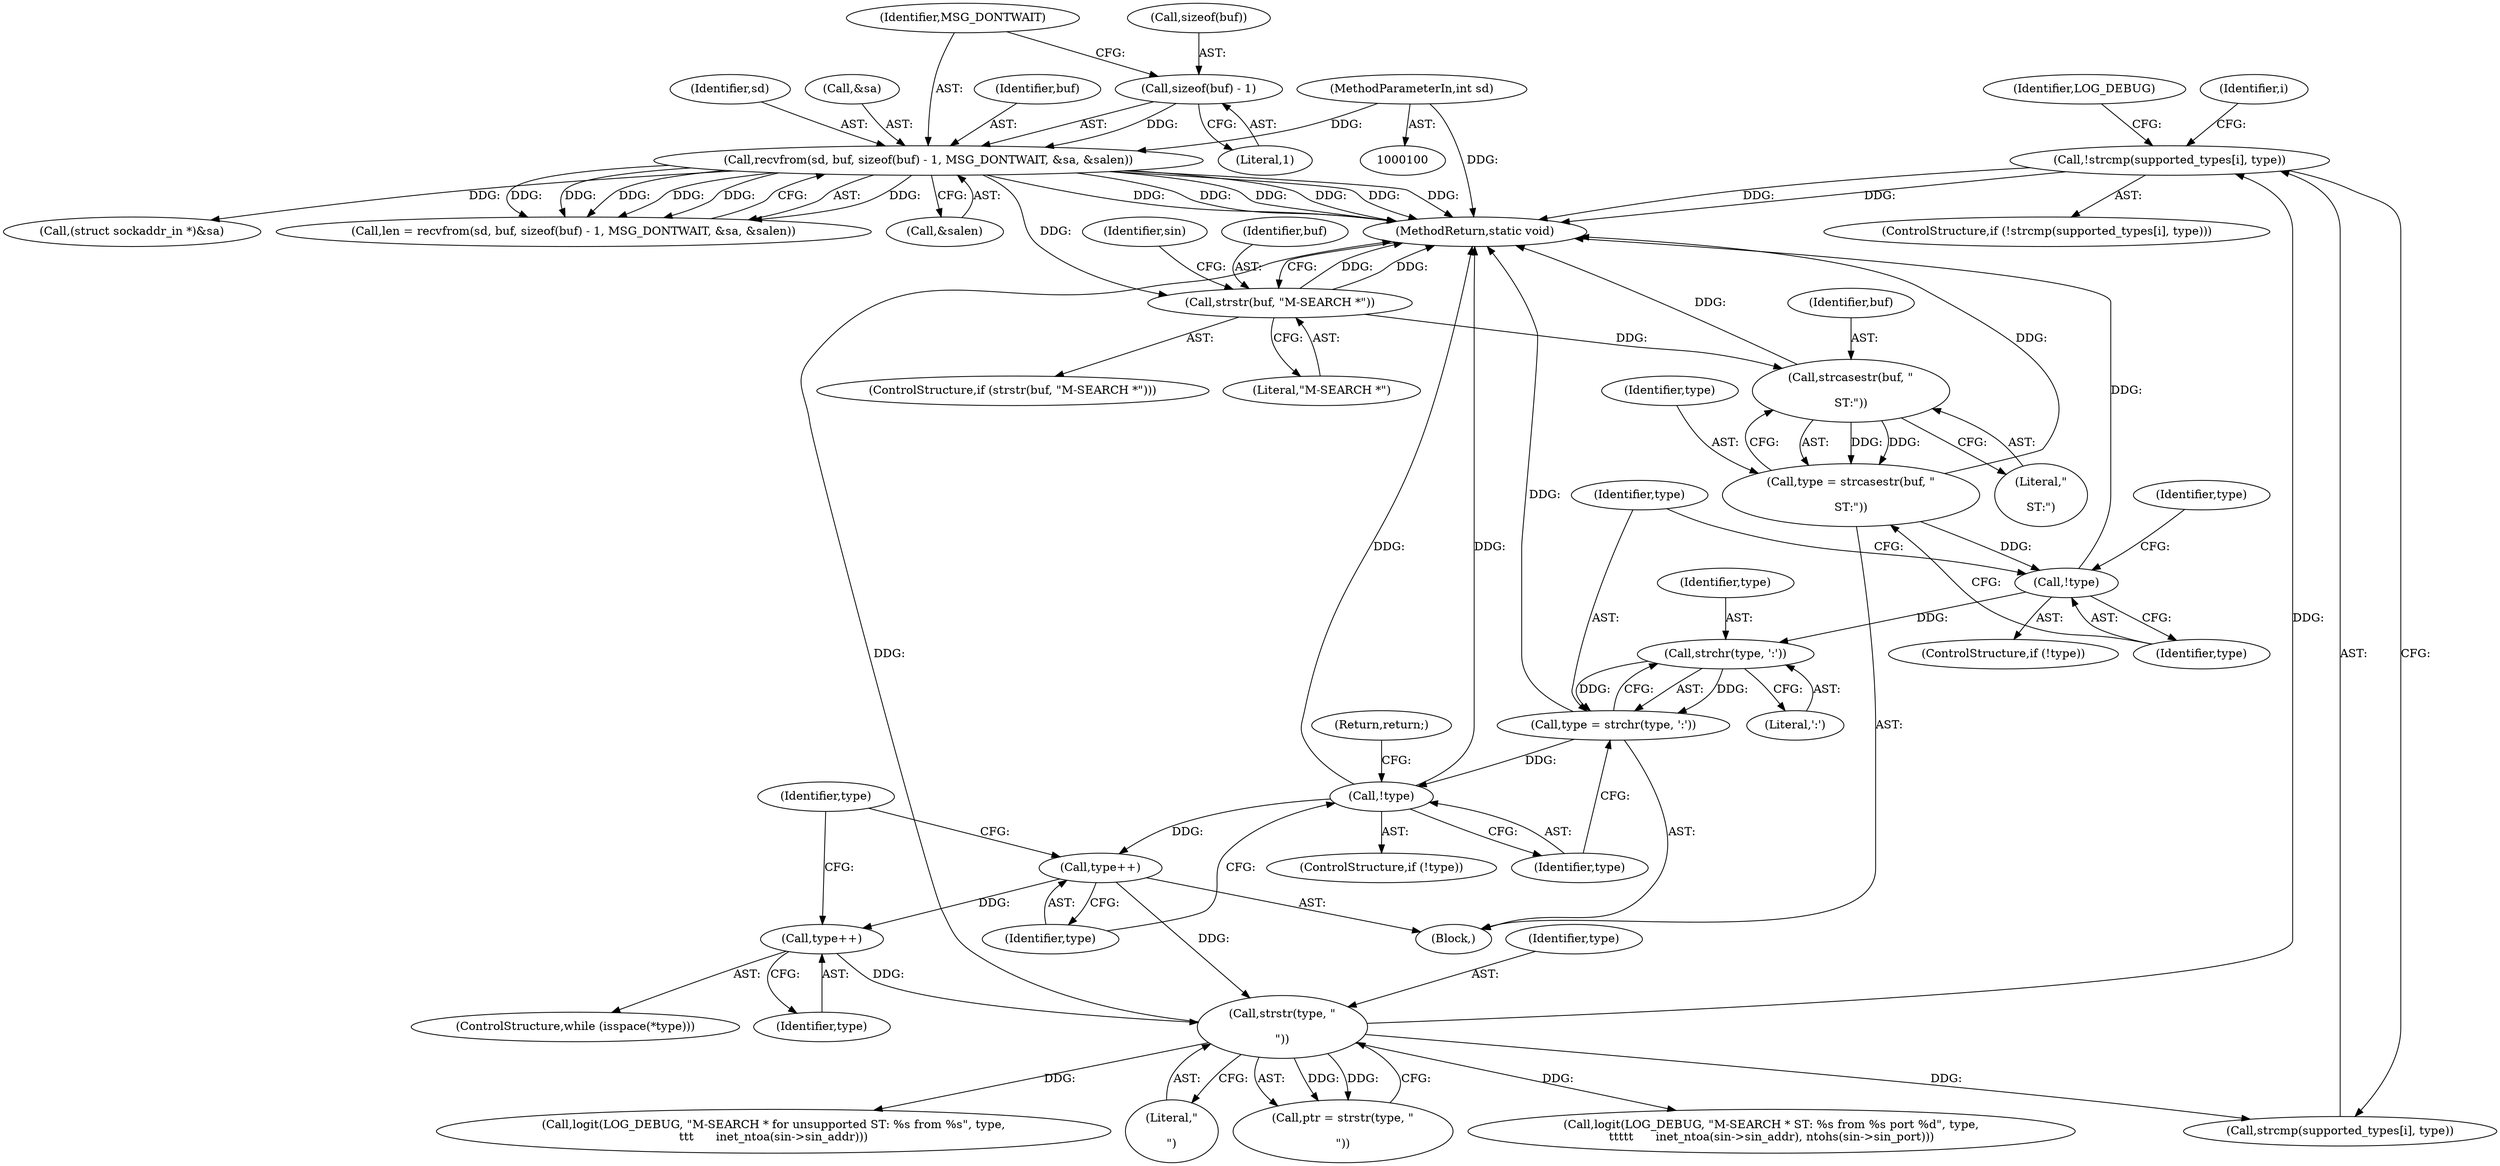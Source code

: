 digraph "0_ssdp-responder_ce04b1f29a137198182f60bbb628d5ceb8171765@API" {
"1000237" [label="(Call,!strcmp(supported_types[i], type))"];
"1000215" [label="(Call,strstr(type, \"\r\n\"))"];
"1000205" [label="(Call,type++)"];
"1000202" [label="(Call,!type)"];
"1000196" [label="(Call,type = strchr(type, ':'))"];
"1000198" [label="(Call,strchr(type, ':'))"];
"1000184" [label="(Call,!type)"];
"1000178" [label="(Call,type = strcasestr(buf, \"\r\nST:\"))"];
"1000180" [label="(Call,strcasestr(buf, \"\r\nST:\"))"];
"1000139" [label="(Call,strstr(buf, \"M-SEARCH *\"))"];
"1000114" [label="(Call,recvfrom(sd, buf, sizeof(buf) - 1, MSG_DONTWAIT, &sa, &salen))"];
"1000101" [label="(MethodParameterIn,int sd)"];
"1000117" [label="(Call,sizeof(buf) - 1)"];
"1000211" [label="(Call,type++)"];
"1000204" [label="(Return,return;)"];
"1000116" [label="(Identifier,buf)"];
"1000124" [label="(Call,&salen)"];
"1000114" [label="(Call,recvfrom(sd, buf, sizeof(buf) - 1, MSG_DONTWAIT, &sa, &salen))"];
"1000150" [label="(Call,(struct sockaddr_in *)&sa)"];
"1000141" [label="(Literal,\"M-SEARCH *\")"];
"1000200" [label="(Literal,':')"];
"1000184" [label="(Call,!type)"];
"1000210" [label="(Identifier,type)"];
"1000118" [label="(Call,sizeof(buf))"];
"1000203" [label="(Identifier,type)"];
"1000115" [label="(Identifier,sd)"];
"1000212" [label="(Identifier,type)"];
"1000182" [label="(Literal,\"\r\nST:\")"];
"1000198" [label="(Call,strchr(type, ':'))"];
"1000142" [label="(Block,)"];
"1000140" [label="(Identifier,buf)"];
"1000120" [label="(Literal,1)"];
"1000211" [label="(Call,type++)"];
"1000217" [label="(Literal,\"\r\n\")"];
"1000234" [label="(Identifier,i)"];
"1000138" [label="(ControlStructure,if (strstr(buf, \"M-SEARCH *\")))"];
"1000183" [label="(ControlStructure,if (!type))"];
"1000197" [label="(Identifier,type)"];
"1000178" [label="(Call,type = strcasestr(buf, \"\r\nST:\"))"];
"1000205" [label="(Call,type++)"];
"1000236" [label="(ControlStructure,if (!strcmp(supported_types[i], type)))"];
"1000201" [label="(ControlStructure,if (!type))"];
"1000117" [label="(Call,sizeof(buf) - 1)"];
"1000244" [label="(Call,logit(LOG_DEBUG, \"M-SEARCH * ST: %s from %s port %d\", type,\n\t\t\t\t\t      inet_ntoa(sin->sin_addr), ntohs(sin->sin_port)))"];
"1000213" [label="(Call,ptr = strstr(type, \"\r\n\"))"];
"1000121" [label="(Identifier,MSG_DONTWAIT)"];
"1000112" [label="(Call,len = recvfrom(sd, buf, sizeof(buf) - 1, MSG_DONTWAIT, &sa, &salen))"];
"1000101" [label="(MethodParameterIn,int sd)"];
"1000139" [label="(Call,strstr(buf, \"M-SEARCH *\"))"];
"1000245" [label="(Identifier,LOG_DEBUG)"];
"1000215" [label="(Call,strstr(type, \"\r\n\"))"];
"1000237" [label="(Call,!strcmp(supported_types[i], type))"];
"1000206" [label="(Identifier,type)"];
"1000196" [label="(Call,type = strchr(type, ':'))"];
"1000180" [label="(Call,strcasestr(buf, \"\r\nST:\"))"];
"1000149" [label="(Identifier,sin)"];
"1000238" [label="(Call,strcmp(supported_types[i], type))"];
"1000122" [label="(Call,&sa)"];
"1000188" [label="(Identifier,type)"];
"1000216" [label="(Identifier,type)"];
"1000179" [label="(Identifier,type)"];
"1000202" [label="(Call,!type)"];
"1000181" [label="(Identifier,buf)"];
"1000270" [label="(MethodReturn,static void)"];
"1000185" [label="(Identifier,type)"];
"1000199" [label="(Identifier,type)"];
"1000207" [label="(ControlStructure,while (isspace(*type)))"];
"1000262" [label="(Call,logit(LOG_DEBUG, \"M-SEARCH * for unsupported ST: %s from %s\", type,\n\t\t\t      inet_ntoa(sin->sin_addr)))"];
"1000237" -> "1000236"  [label="AST: "];
"1000237" -> "1000238"  [label="CFG: "];
"1000238" -> "1000237"  [label="AST: "];
"1000245" -> "1000237"  [label="CFG: "];
"1000234" -> "1000237"  [label="CFG: "];
"1000237" -> "1000270"  [label="DDG: "];
"1000237" -> "1000270"  [label="DDG: "];
"1000215" -> "1000237"  [label="DDG: "];
"1000215" -> "1000213"  [label="AST: "];
"1000215" -> "1000217"  [label="CFG: "];
"1000216" -> "1000215"  [label="AST: "];
"1000217" -> "1000215"  [label="AST: "];
"1000213" -> "1000215"  [label="CFG: "];
"1000215" -> "1000270"  [label="DDG: "];
"1000215" -> "1000213"  [label="DDG: "];
"1000215" -> "1000213"  [label="DDG: "];
"1000205" -> "1000215"  [label="DDG: "];
"1000211" -> "1000215"  [label="DDG: "];
"1000215" -> "1000238"  [label="DDG: "];
"1000215" -> "1000244"  [label="DDG: "];
"1000215" -> "1000262"  [label="DDG: "];
"1000205" -> "1000142"  [label="AST: "];
"1000205" -> "1000206"  [label="CFG: "];
"1000206" -> "1000205"  [label="AST: "];
"1000210" -> "1000205"  [label="CFG: "];
"1000202" -> "1000205"  [label="DDG: "];
"1000205" -> "1000211"  [label="DDG: "];
"1000202" -> "1000201"  [label="AST: "];
"1000202" -> "1000203"  [label="CFG: "];
"1000203" -> "1000202"  [label="AST: "];
"1000204" -> "1000202"  [label="CFG: "];
"1000206" -> "1000202"  [label="CFG: "];
"1000202" -> "1000270"  [label="DDG: "];
"1000202" -> "1000270"  [label="DDG: "];
"1000196" -> "1000202"  [label="DDG: "];
"1000196" -> "1000142"  [label="AST: "];
"1000196" -> "1000198"  [label="CFG: "];
"1000197" -> "1000196"  [label="AST: "];
"1000198" -> "1000196"  [label="AST: "];
"1000203" -> "1000196"  [label="CFG: "];
"1000196" -> "1000270"  [label="DDG: "];
"1000198" -> "1000196"  [label="DDG: "];
"1000198" -> "1000196"  [label="DDG: "];
"1000198" -> "1000200"  [label="CFG: "];
"1000199" -> "1000198"  [label="AST: "];
"1000200" -> "1000198"  [label="AST: "];
"1000184" -> "1000198"  [label="DDG: "];
"1000184" -> "1000183"  [label="AST: "];
"1000184" -> "1000185"  [label="CFG: "];
"1000185" -> "1000184"  [label="AST: "];
"1000188" -> "1000184"  [label="CFG: "];
"1000197" -> "1000184"  [label="CFG: "];
"1000184" -> "1000270"  [label="DDG: "];
"1000178" -> "1000184"  [label="DDG: "];
"1000178" -> "1000142"  [label="AST: "];
"1000178" -> "1000180"  [label="CFG: "];
"1000179" -> "1000178"  [label="AST: "];
"1000180" -> "1000178"  [label="AST: "];
"1000185" -> "1000178"  [label="CFG: "];
"1000178" -> "1000270"  [label="DDG: "];
"1000180" -> "1000178"  [label="DDG: "];
"1000180" -> "1000178"  [label="DDG: "];
"1000180" -> "1000182"  [label="CFG: "];
"1000181" -> "1000180"  [label="AST: "];
"1000182" -> "1000180"  [label="AST: "];
"1000180" -> "1000270"  [label="DDG: "];
"1000139" -> "1000180"  [label="DDG: "];
"1000139" -> "1000138"  [label="AST: "];
"1000139" -> "1000141"  [label="CFG: "];
"1000140" -> "1000139"  [label="AST: "];
"1000141" -> "1000139"  [label="AST: "];
"1000149" -> "1000139"  [label="CFG: "];
"1000270" -> "1000139"  [label="CFG: "];
"1000139" -> "1000270"  [label="DDG: "];
"1000139" -> "1000270"  [label="DDG: "];
"1000114" -> "1000139"  [label="DDG: "];
"1000114" -> "1000112"  [label="AST: "];
"1000114" -> "1000124"  [label="CFG: "];
"1000115" -> "1000114"  [label="AST: "];
"1000116" -> "1000114"  [label="AST: "];
"1000117" -> "1000114"  [label="AST: "];
"1000121" -> "1000114"  [label="AST: "];
"1000122" -> "1000114"  [label="AST: "];
"1000124" -> "1000114"  [label="AST: "];
"1000112" -> "1000114"  [label="CFG: "];
"1000114" -> "1000270"  [label="DDG: "];
"1000114" -> "1000270"  [label="DDG: "];
"1000114" -> "1000270"  [label="DDG: "];
"1000114" -> "1000270"  [label="DDG: "];
"1000114" -> "1000270"  [label="DDG: "];
"1000114" -> "1000270"  [label="DDG: "];
"1000114" -> "1000112"  [label="DDG: "];
"1000114" -> "1000112"  [label="DDG: "];
"1000114" -> "1000112"  [label="DDG: "];
"1000114" -> "1000112"  [label="DDG: "];
"1000114" -> "1000112"  [label="DDG: "];
"1000114" -> "1000112"  [label="DDG: "];
"1000101" -> "1000114"  [label="DDG: "];
"1000117" -> "1000114"  [label="DDG: "];
"1000114" -> "1000150"  [label="DDG: "];
"1000101" -> "1000100"  [label="AST: "];
"1000101" -> "1000270"  [label="DDG: "];
"1000117" -> "1000120"  [label="CFG: "];
"1000118" -> "1000117"  [label="AST: "];
"1000120" -> "1000117"  [label="AST: "];
"1000121" -> "1000117"  [label="CFG: "];
"1000211" -> "1000207"  [label="AST: "];
"1000211" -> "1000212"  [label="CFG: "];
"1000212" -> "1000211"  [label="AST: "];
"1000210" -> "1000211"  [label="CFG: "];
}

